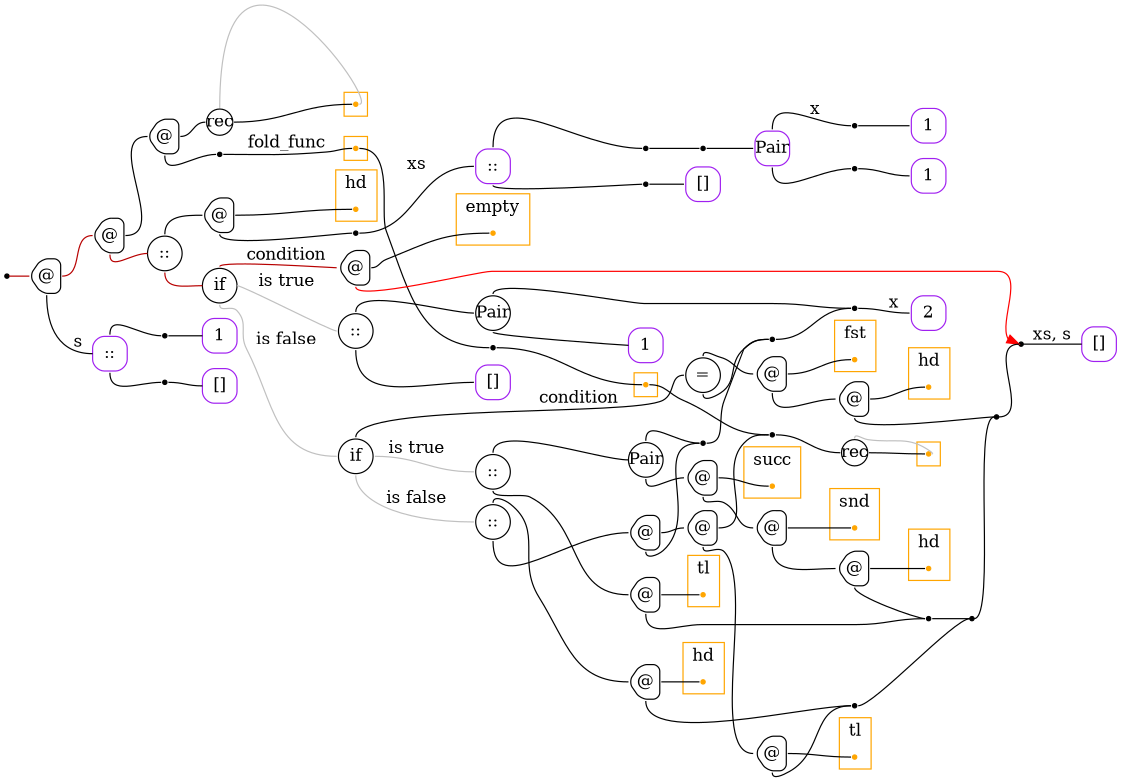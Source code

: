 digraph G {
  rankdir=LR;
  edge[arrowhead=none,arrowtail=none];
  node[fixedsize=true,shape=circle]
  size="9.201041666666667,5.219270833333334";
  labeldistance=0;
  nodesep=.175;
  ranksep=.175;

 nd1[shape=point];
   nd15[label="1",tooltip="nd15-ConstGraph",style=rounded,orientation=90,shape=square,width=.4,height=.4,color="purple"];
   nd21[label="2",tooltip="nd21-ConstGraph",style=rounded,orientation=90,shape=square,width=.4,height=.4,color="purple"];
   nd27[label="1",tooltip="nd27-ConstGraph",style=rounded,orientation=90,shape=square,width=.4,height=.4,color="purple"];
   nd32[label="[]",tooltip="nd32-ConstEmptyGraph",style=rounded,orientation=90,shape=square,width=.4,height=.4,color="purple"];
 subgraph cluster_nd174 {
   graph[style=fill,color="orange"];
   ndcluster_nd174[tooltip="nd174",orientation=90,shape=point,color="orange"];
 };
   nd592[label="1",tooltip="nd592-ConstGraph",style=rounded,orientation=90,shape=square,width=.4,height=.4,color="purple"];
   nd596[label="[]",tooltip="nd596-ConstEmptyGraph",style=rounded,orientation=90,shape=square,width=.4,height=.4,color="purple"];
   nd686[label="Pair",tooltip="nd686-ConstPairGraph",style=rounded,orientation=90,shape=square,width=.4,height=.4,color="purple"];
   nd692[label="::",tooltip="nd692-ConstListGraph",style=rounded,orientation=90,shape=square,width=.4,height=.4,color="purple"];
 nd696[label="rec",tooltip="nd696-RecurGraph",style=rounded,width=.3,height=.3,color="#000000"];
   subgraph cluster_nd700 {
     graph[style=fill,color="orange"];
     ndcluster_nd700[tooltip="nd700",orientation=90,shape=point,color="orange"];
   };
 nd506[label="@",tooltip="nd506-AppGraph",style=rounded,orientation=90,shape=house,width=.4,height=.4,color="#000000"];
 nd507[label="@",tooltip="nd507-AppGraph",style=rounded,orientation=90,shape=house,width=.4,height=.4,color="#000000"];
 nd508[label="@",tooltip="nd508-AppGraph",style=rounded,orientation=90,shape=house,width=.4,height=.4,color="#000000"];
 nd522[label=" ",tooltip="nd522-ContractGraph",style=rounded,orientation=90,shape=point];
   nd777[label="::",tooltip="nd777-ConstListGraph",style=rounded,orientation=90,shape=square,width=.4,height=.4,color="purple"];
 nd780[label=" ",tooltip="nd780-ContractGraph",style=rounded,orientation=90,shape=point];
 nd781[label=" ",tooltip="nd781-ContractGraph",style=rounded,orientation=90,shape=point];
 nd885[label=" ",tooltip="nd885-ContractGraph",style=rounded,orientation=90,shape=point];
 nd856[label="::",tooltip="nd856-BinOpGraph",style=rounded,width=.4,height=.4,color="#000000"];
 nd857[label="@",tooltip="nd857-AppGraph",style=rounded,orientation=90,shape=house,width=.4,height=.4,color="#000000"];
 subgraph cluster_nd860 {
   graph[style=fill,color="orange",label="hd"];
   ndcluster_nd860[tooltip="nd860",orientation=90,shape=point,color="orange"];
 };
 nd875[label=" ",tooltip="nd875-ContractGraph",style=rounded,orientation=90,shape=point];
 nd909[label=" ",tooltip="nd909-ContractGraph",style=rounded,orientation=90,shape=point];
 nd918[label=" ",tooltip="nd918-ContractGraph",style=rounded,orientation=90,shape=point];
 nd919[label=" ",tooltip="nd919-ContractGraph",style=rounded,orientation=90,shape=point];
 nd938[label=" ",tooltip="nd938-ContractGraph",style=rounded,orientation=90,shape=point];
 nd939[label=" ",tooltip="nd939-ContractGraph",style=rounded,orientation=90,shape=point];
   nd944[label="[]",tooltip="nd944-ConstEmptyGraph",style=rounded,orientation=90,shape=square,width=.4,height=.4,color="purple"];
 subgraph cluster_nd383 {
   graph[style=fill,color="orange"];
   ndcluster_nd383[tooltip="nd383",orientation=90,shape=point,color="orange"];
 };
 nd946[label="rec",tooltip="nd946-RecurGraph",style=rounded,width=.3,height=.3,color="#000000"];
   subgraph cluster_nd950 {
     graph[style=fill,color="orange"];
     ndcluster_nd950[tooltip="nd950",orientation=90,shape=point,color="orange"];
   };
 nd1152[label=" ",tooltip="nd1152-ContractGraph",style=rounded,orientation=90,shape=point];
 nd1058[label="if",tooltip="nd1058-IfGraph",style=rounded,width=.4,height=.4,color="#000000"];
 nd1059[label="@",tooltip="nd1059-AppGraph",style=rounded,orientation=90,shape=house,width=.4,height=.4,color="#000000"];
 subgraph cluster_nd1062 {
   graph[style=fill,color="orange",label="empty"];
   ndcluster_nd1062[tooltip="nd1062",orientation=90,shape=point,color="orange"];
 };
 nd1066[label="::",tooltip="nd1066-BinOpGraph",style=rounded,width=.4,height=.4,color="#000000"];
 nd1067[label="Pair",tooltip="nd1067-BinOpGraph",style=rounded,width=.4,height=.4,color="#000000"];
   nd1071[label="1",tooltip="nd1071-ConstGraph",style=rounded,orientation=90,shape=square,width=.4,height=.4,color="purple"];
   nd1075[label="[]",tooltip="nd1075-ConstEmptyGraph",style=rounded,orientation=90,shape=square,width=.4,height=.4,color="purple"];
 nd1076[label="if",tooltip="nd1076-IfGraph",style=rounded,width=.4,height=.4,color="#000000"];
 nd1077[label="=",tooltip="nd1077-BinOpGraph",style=rounded,width=.4,height=.4,color="#000000"];
 nd1078[label="@",tooltip="nd1078-AppGraph",style=rounded,orientation=90,shape=house,width=.4,height=.4,color="#000000"];
 subgraph cluster_nd1081 {
   graph[style=fill,color="orange",label="fst"];
   ndcluster_nd1081[tooltip="nd1081",orientation=90,shape=point,color="orange"];
 };
 nd1085[label="@",tooltip="nd1085-AppGraph",style=rounded,orientation=90,shape=house,width=.4,height=.4,color="#000000"];
 subgraph cluster_nd1088 {
   graph[style=fill,color="orange",label="hd"];
   ndcluster_nd1088[tooltip="nd1088",orientation=90,shape=point,color="orange"];
 };
 nd1092[label="::",tooltip="nd1092-BinOpGraph",style=rounded,width=.4,height=.4,color="#000000"];
 nd1093[label="Pair",tooltip="nd1093-BinOpGraph",style=rounded,width=.4,height=.4,color="#000000"];
 nd1094[label="@",tooltip="nd1094-AppGraph",style=rounded,orientation=90,shape=house,width=.4,height=.4,color="#000000"];
 subgraph cluster_nd1097 {
   graph[style=fill,color="orange",label="succ"];
   ndcluster_nd1097[tooltip="nd1097",orientation=90,shape=point,color="orange"];
 };
 nd1101[label="@",tooltip="nd1101-AppGraph",style=rounded,orientation=90,shape=house,width=.4,height=.4,color="#000000"];
 subgraph cluster_nd1104 {
   graph[style=fill,color="orange",label="snd"];
   ndcluster_nd1104[tooltip="nd1104",orientation=90,shape=point,color="orange"];
 };
 nd1108[label="@",tooltip="nd1108-AppGraph",style=rounded,orientation=90,shape=house,width=.4,height=.4,color="#000000"];
 subgraph cluster_nd1111 {
   graph[style=fill,color="orange",label="hd"];
   ndcluster_nd1111[tooltip="nd1111",orientation=90,shape=point,color="orange"];
 };
 nd1115[label="@",tooltip="nd1115-AppGraph",style=rounded,orientation=90,shape=house,width=.4,height=.4,color="#000000"];
 subgraph cluster_nd1118 {
   graph[style=fill,color="orange",label="tl"];
   ndcluster_nd1118[tooltip="nd1118",orientation=90,shape=point,color="orange"];
 };
 nd1122[label=" ",tooltip="nd1122-ContractGraph",style=rounded,orientation=90,shape=point];
 nd1123[label="::",tooltip="nd1123-BinOpGraph",style=rounded,width=.4,height=.4,color="#000000"];
 nd1124[label="@",tooltip="nd1124-AppGraph",style=rounded,orientation=90,shape=house,width=.4,height=.4,color="#000000"];
 subgraph cluster_nd1127 {
   graph[style=fill,color="orange",label="hd"];
   ndcluster_nd1127[tooltip="nd1127",orientation=90,shape=point,color="orange"];
 };
 nd1131[label="@",tooltip="nd1131-AppGraph",style=rounded,orientation=90,shape=house,width=.4,height=.4,color="#000000"];
 nd1132[label="@",tooltip="nd1132-AppGraph",style=rounded,orientation=90,shape=house,width=.4,height=.4,color="#000000"];
 nd1134[label="@",tooltip="nd1134-AppGraph",style=rounded,orientation=90,shape=house,width=.4,height=.4,color="#000000"];
 subgraph cluster_nd1137 {
   graph[style=fill,color="orange",label="tl"];
   ndcluster_nd1137[tooltip="nd1137",orientation=90,shape=point,color="orange"];
 };
 nd1142[label=" ",tooltip="nd1142-ContractGraph",style=rounded,orientation=90,shape=point];
 nd1143[label=" ",tooltip="nd1143-ContractGraph",style=rounded,orientation=90,shape=point];
 nd1144[label=" ",tooltip="nd1144-ContractGraph",style=rounded,orientation=90,shape=point];
 nd1145[label=" ",tooltip="nd1145-ContractGraph",style=rounded,orientation=90,shape=point];
 nd1146[label=" ",tooltip="nd1146-ContractGraph",style=rounded,orientation=90,shape=point];
 nd1147[label=" ",tooltip="nd1147-ContractGraph",style=rounded,orientation=90,shape=point];
 nd1148[label=" ",tooltip="nd1148-ContractGraph",style=rounded,orientation=90,shape=point];

  ndcluster_nd174->nd885[tailport=e,headport=w];
  nd780->nd27[tailport=e,headport=w];
  nd781->nd32[tailport=e,headport=w];
  ndcluster_nd383->nd1152[tailport=e,headport=w];
  nd885->ndcluster_nd383[tailport=e,headport=w];
  nd1152->nd946[tailport=e,headport=w,color=black,arrowhead=none,arrowtail=none];
  nd506->nd777[label="s",tailport=s,headport=w];
  nd508->nd696[tailport=e,headport=w,color=black,arrowhead=none,arrowtail=none];
  nd507->nd508[tailport=e,headport=w];
  nd508->nd522[tailport=s,headport=w];
  nd506->nd507[tailport=e,headport=w,color="#b70000",arrowhead=none,arrowtail=none];
  nd1->nd506[label="",tailport=e,headport=w,color="#b70000",arrowhead=none,arrowtail=none];
  nd522->ndcluster_nd174[label="fold_func",tailport=e,headport=w];
  nd686->nd919[tailport=s,headport=w];
  nd692->nd938[tailport=n,headport=w];
  nd692->nd939[tailport=s,headport=w];
  nd686->nd918[label="x",tailport=n,headport=w];
  nd918->nd15[tailport=e,headport=w];
  nd919->nd592[tailport=e,headport=w];
  nd909->nd686[tailport=e,headport=w];
  nd939->nd596[tailport=e,headport=w];
  nd696->ndcluster_nd700[dir=back,headport=e,tailport=n,color=grey,arrowhead=none,arrowtail=none];
  nd696->ndcluster_nd700[tailport=e,headport=w];
  nd777->nd780[tailport=n,headport=w];
  nd777->nd781[tailport=s,headport=w];
  nd857->ndcluster_nd860[tailport=e,headport=w];
  nd856->nd857[tailport=n,headport=w];
  nd857->nd875[tailport=s,headport=w];
  nd507->nd856[label="",tailport=s,headport=w,color="#b70000",arrowhead=none,arrowtail=none];
  nd875->nd692[label="xs",tailport=e,headport=w];
  nd938->nd909[tailport=e,headport=w];
  nd946->ndcluster_nd950[dir=back,headport=e,tailport=n,color=grey,arrowhead=none,arrowtail=none];
  nd946->ndcluster_nd950[tailport=e,headport=w];
  nd1059->ndcluster_nd1062[tailport=e,headport=w];
  nd1067->nd1071[tailport=s,headport=w];
  nd1066->nd1067[tailport=n,headport=w];
  nd1066->nd1075[tailport=s,headport=w];
  nd1085->ndcluster_nd1088[tailport=e,headport=w];
  nd1078->ndcluster_nd1081[tailport=e,headport=w];
  nd1078->nd1085[tailport=s,headport=w];
  nd1077->nd1078[tailport=n,headport=w];
  nd1108->ndcluster_nd1111[tailport=e,headport=w];
  nd1101->ndcluster_nd1104[tailport=e,headport=w];
  nd1101->nd1108[tailport=s,headport=w];
  nd1094->ndcluster_nd1097[tailport=e,headport=w];
  nd1094->nd1101[tailport=s,headport=w];
  nd1093->nd1094[tailport=s,headport=w];
  nd1115->ndcluster_nd1118[tailport=e,headport=w];
  nd1092->nd1093[tailport=n,headport=w];
  nd1092->nd1115[tailport=s,headport=w];
  nd1115->nd1122[tailport=s,headport=w];
  nd1108->nd1122[tailport=s,headport=w];
  nd1124->ndcluster_nd1127[tailport=e,headport=w];
  nd1134->ndcluster_nd1137[tailport=e,headport=w];
  nd1132->nd1152[tailport=e,headport=w];
  nd1132->nd1134[tailport=s,headport=w];
  nd1131->nd1132[tailport=e,headport=w];
  nd1123->nd1124[tailport=n,headport=w];
  nd1123->nd1131[tailport=s,headport=w];
  nd1134->nd1142[tailport=s,headport=w];
  nd1124->nd1142[tailport=s,headport=w];
  nd1076->nd1077[label="condition",tailport=n,headport=w];
  nd1076->nd1092[label="is true",tailport=e,headport=w,color=grey,arrowhead=none,arrowtail=none];
  nd1076->nd1123[label="is false",tailport=s,headport=w,color=grey,arrowhead=none,arrowtail=none];
  nd1131->nd1143[tailport=s,headport=w];
  nd1093->nd1143[tailport=n,headport=w];
  nd1142->nd1144[tailport=e,headport=w];
  nd1122->nd1144[tailport=e,headport=w];
  nd1077->nd1145[tailport=s,headport=w];
  nd1143->nd1145[tailport=e,headport=w];
  nd1085->nd1146[tailport=s,headport=w];
  nd1144->nd1146[tailport=e,headport=w];
  nd1058->nd1059[label="condition",tailport=n,headport=w,color="#b70000",arrowhead=none,arrowtail=none];
  nd1058->nd1066[label="is true",tailport=e,headport=w,color=grey,arrowhead=none,arrowtail=none];
  nd1058->nd1076[label="is false",tailport=s,headport=w,color=grey,arrowhead=none,arrowtail=none];
  nd1145->nd1147[tailport=e,headport=w];
  nd1067->nd1147[tailport=n,headport=w];
  nd1059->nd1148[tailport=s,headport=w,color=red,arrowhead=normal];
  nd1146->nd1148[tailport=e,headport=w];
  nd856->nd1058[tailport=s,headport=w,color="#b70000",arrowhead=none,arrowtail=none];
  nd1147->nd21[label="x",tailport=e,headport=w];
  nd1148->nd944[label="xs, s",tailport=e,headport=w];
}